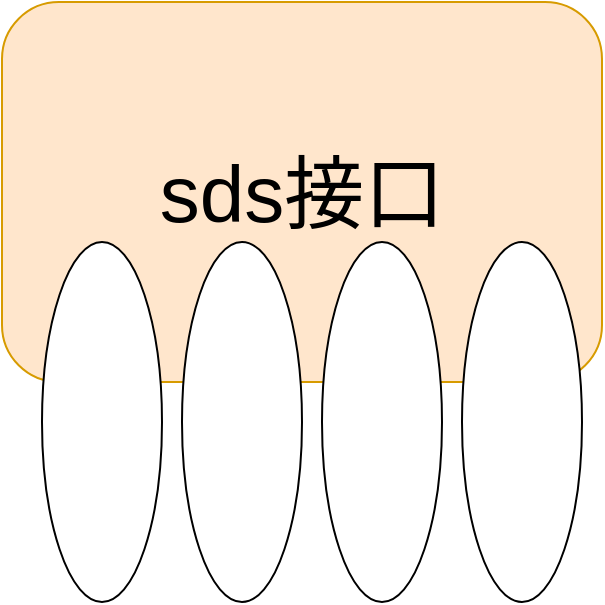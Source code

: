 <mxfile version="20.3.0" type="device"><diagram id="9Rq8M_gEyVrLrEPhZLTJ" name="第 1 页"><mxGraphModel dx="1038" dy="625" grid="1" gridSize="10" guides="1" tooltips="1" connect="1" arrows="1" fold="1" page="1" pageScale="1" pageWidth="1654" pageHeight="2336" math="0" shadow="0"><root><mxCell id="0"/><mxCell id="1" parent="0"/><mxCell id="vG9C8tG6d6fAIKpYayy2-4" value="" style="group" vertex="1" connectable="0" parent="1"><mxGeometry x="170" y="120" width="300" height="190" as="geometry"/></mxCell><mxCell id="vG9C8tG6d6fAIKpYayy2-2" value="" style="rounded=1;whiteSpace=wrap;html=1;fillColor=#ffe6cc;strokeColor=#d79b00;container=1;" vertex="1" parent="vG9C8tG6d6fAIKpYayy2-4"><mxGeometry width="300" height="190" as="geometry"/></mxCell><mxCell id="vG9C8tG6d6fAIKpYayy2-3" value="&lt;font style=&quot;font-size: 40px;&quot;&gt;sds接口&lt;/font&gt;" style="text;html=1;strokeColor=none;fillColor=none;align=center;verticalAlign=middle;whiteSpace=wrap;rounded=0;" vertex="1" parent="vG9C8tG6d6fAIKpYayy2-4"><mxGeometry x="60" y="60" width="180" height="70" as="geometry"/></mxCell><mxCell id="vG9C8tG6d6fAIKpYayy2-5" value="" style="ellipse;whiteSpace=wrap;html=1;fontSize=40;" vertex="1" parent="1"><mxGeometry x="190" y="240" width="60" height="180" as="geometry"/></mxCell><mxCell id="vG9C8tG6d6fAIKpYayy2-6" value="" style="ellipse;whiteSpace=wrap;html=1;fontSize=40;" vertex="1" parent="1"><mxGeometry x="260" y="240" width="60" height="180" as="geometry"/></mxCell><mxCell id="vG9C8tG6d6fAIKpYayy2-7" value="" style="ellipse;whiteSpace=wrap;html=1;fontSize=40;" vertex="1" parent="1"><mxGeometry x="330" y="240" width="60" height="180" as="geometry"/></mxCell><mxCell id="vG9C8tG6d6fAIKpYayy2-8" value="" style="ellipse;whiteSpace=wrap;html=1;fontSize=40;" vertex="1" parent="1"><mxGeometry x="400" y="240" width="60" height="180" as="geometry"/></mxCell></root></mxGraphModel></diagram></mxfile>
